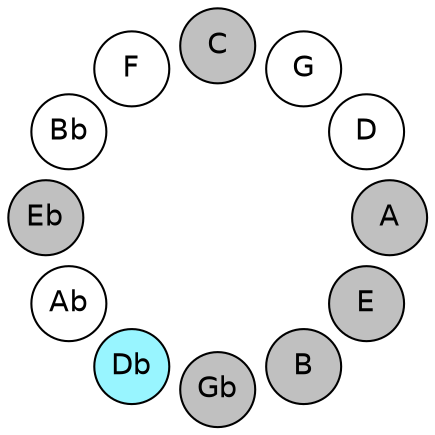 
graph {

layout = circo;
mindist = .1

node [shape = circle, fontname = Helvetica, margin = 0, style = filled]
edge [style=invis]

subgraph 1 {
	E -- B -- Gb -- Db -- Ab -- Eb -- Bb -- F -- C -- G -- D -- A -- E
}

E [fillcolor = gray];
B [fillcolor = gray];
Gb [fillcolor = gray];
Db [fillcolor = cadetblue1];
Ab [fillcolor = white];
Eb [fillcolor = gray];
Bb [fillcolor = white];
F [fillcolor = white];
C [fillcolor = gray];
G [fillcolor = white];
D [fillcolor = white];
A [fillcolor = gray];
}
